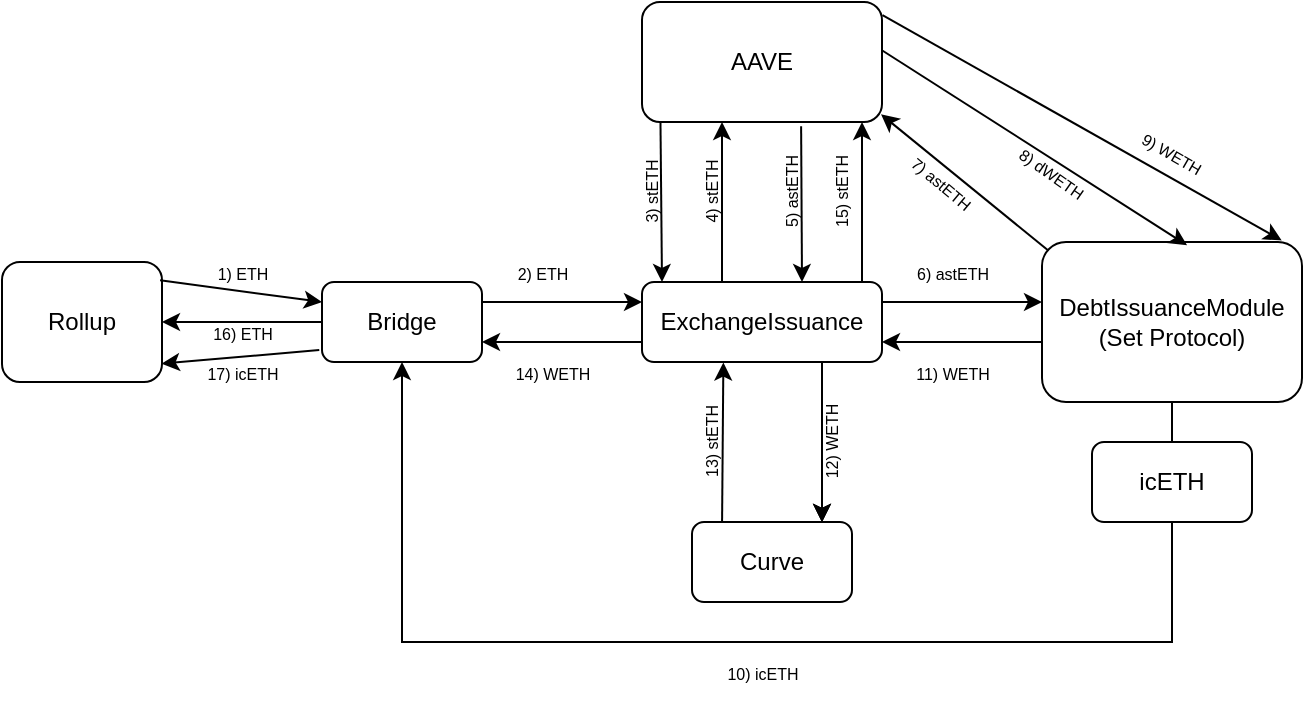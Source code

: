 <mxfile version="20.1.3" type="github" pages="4">
  <diagram id="0ZRAcLww9Z4tQhr6w7hn" name="Issue">
    <mxGraphModel dx="813" dy="565" grid="1" gridSize="10" guides="1" tooltips="1" connect="1" arrows="1" fold="1" page="1" pageScale="1" pageWidth="850" pageHeight="1100" math="0" shadow="0">
      <root>
        <mxCell id="0" />
        <mxCell id="1" parent="0" />
        <mxCell id="_i-9csgD6HFUL7W8y_-q-2" value="Bridge" style="rounded=1;whiteSpace=wrap;html=1;" parent="1" vertex="1">
          <mxGeometry x="200" y="400" width="80" height="40" as="geometry" />
        </mxCell>
        <mxCell id="a3jRMftHf2vtX4DKy7Y1-2" value="Rollup" style="rounded=1;whiteSpace=wrap;html=1;" parent="1" vertex="1">
          <mxGeometry x="40" y="390" width="80" height="60" as="geometry" />
        </mxCell>
        <mxCell id="a3jRMftHf2vtX4DKy7Y1-5" value="ExchangeIssuance" style="rounded=1;whiteSpace=wrap;html=1;" parent="1" vertex="1">
          <mxGeometry x="360" y="400" width="120" height="40" as="geometry" />
        </mxCell>
        <mxCell id="a3jRMftHf2vtX4DKy7Y1-6" value="Curve" style="rounded=1;whiteSpace=wrap;html=1;" parent="1" vertex="1">
          <mxGeometry x="385" y="520" width="80" height="40" as="geometry" />
        </mxCell>
        <mxCell id="a3jRMftHf2vtX4DKy7Y1-7" value="DebtIssuanceModule&lt;br&gt;(Set Protocol)" style="rounded=1;whiteSpace=wrap;html=1;" parent="1" vertex="1">
          <mxGeometry x="560" y="380" width="130" height="80" as="geometry" />
        </mxCell>
        <mxCell id="a3jRMftHf2vtX4DKy7Y1-9" value="AAVE" style="rounded=1;whiteSpace=wrap;html=1;" parent="1" vertex="1">
          <mxGeometry x="360" y="260" width="120" height="60" as="geometry" />
        </mxCell>
        <mxCell id="Y7VypdCdLCbPzslyj_NI-2" value="" style="endArrow=classic;html=1;rounded=0;exitX=0.988;exitY=0.153;exitDx=0;exitDy=0;entryX=0;entryY=0.25;entryDx=0;entryDy=0;exitPerimeter=0;" parent="1" source="a3jRMftHf2vtX4DKy7Y1-2" target="_i-9csgD6HFUL7W8y_-q-2" edge="1">
          <mxGeometry width="50" height="50" relative="1" as="geometry">
            <mxPoint x="400" y="400" as="sourcePoint" />
            <mxPoint x="300" y="340" as="targetPoint" />
          </mxGeometry>
        </mxCell>
        <mxCell id="Y7VypdCdLCbPzslyj_NI-3" value="&lt;font style=&quot;font-size: 8px;&quot;&gt;2) ETH&lt;/font&gt;" style="text;html=1;align=center;verticalAlign=middle;resizable=0;points=[];autosize=1;strokeColor=none;fillColor=none;" parent="1" vertex="1">
          <mxGeometry x="285" y="380" width="50" height="30" as="geometry" />
        </mxCell>
        <mxCell id="Y7VypdCdLCbPzslyj_NI-10" value="" style="endArrow=classic;html=1;rounded=0;exitX=1;exitY=0.25;exitDx=0;exitDy=0;entryX=0;entryY=0.25;entryDx=0;entryDy=0;" parent="1" edge="1">
          <mxGeometry width="50" height="50" relative="1" as="geometry">
            <mxPoint x="280" y="410" as="sourcePoint" />
            <mxPoint x="360" y="410" as="targetPoint" />
            <Array as="points" />
          </mxGeometry>
        </mxCell>
        <mxCell id="Y7VypdCdLCbPzslyj_NI-11" value="&lt;font style=&quot;font-size: 8px;&quot;&gt;1) ETH&lt;/font&gt;" style="text;html=1;align=center;verticalAlign=middle;resizable=0;points=[];autosize=1;strokeColor=none;fillColor=none;" parent="1" vertex="1">
          <mxGeometry x="135" y="380" width="50" height="30" as="geometry" />
        </mxCell>
        <mxCell id="Y7VypdCdLCbPzslyj_NI-14" value="" style="endArrow=classic;html=1;rounded=0;exitX=0.077;exitY=1.007;exitDx=0;exitDy=0;exitPerimeter=0;" parent="1" source="a3jRMftHf2vtX4DKy7Y1-9" edge="1">
          <mxGeometry width="50" height="50" relative="1" as="geometry">
            <mxPoint x="330" y="380" as="sourcePoint" />
            <mxPoint x="370" y="400" as="targetPoint" />
          </mxGeometry>
        </mxCell>
        <mxCell id="Y7VypdCdLCbPzslyj_NI-15" value="3) stETH" style="text;html=1;align=center;verticalAlign=middle;resizable=0;points=[];autosize=1;strokeColor=none;fillColor=none;rotation=-90;fontSize=8;" parent="1" vertex="1">
          <mxGeometry x="335" y="345" width="60" height="20" as="geometry" />
        </mxCell>
        <mxCell id="Y7VypdCdLCbPzslyj_NI-16" value="" style="endArrow=classic;html=1;rounded=0;" parent="1" edge="1">
          <mxGeometry width="50" height="50" relative="1" as="geometry">
            <mxPoint x="400" y="400" as="sourcePoint" />
            <mxPoint x="400" y="320" as="targetPoint" />
          </mxGeometry>
        </mxCell>
        <mxCell id="Y7VypdCdLCbPzslyj_NI-17" value="4) stETH" style="text;html=1;align=center;verticalAlign=middle;resizable=0;points=[];autosize=1;strokeColor=none;fillColor=none;rotation=-90;fontSize=8;" parent="1" vertex="1">
          <mxGeometry x="365" y="345" width="60" height="20" as="geometry" />
        </mxCell>
        <mxCell id="Y7VypdCdLCbPzslyj_NI-18" value="" style="endArrow=classic;html=1;rounded=0;exitX=0.663;exitY=1.036;exitDx=0;exitDy=0;exitPerimeter=0;" parent="1" source="a3jRMftHf2vtX4DKy7Y1-9" edge="1">
          <mxGeometry width="50" height="50" relative="1" as="geometry">
            <mxPoint x="330" y="380" as="sourcePoint" />
            <mxPoint x="440" y="400" as="targetPoint" />
          </mxGeometry>
        </mxCell>
        <mxCell id="Y7VypdCdLCbPzslyj_NI-19" value="5) astETH" style="text;html=1;align=center;verticalAlign=middle;resizable=0;points=[];autosize=1;strokeColor=none;fillColor=none;rotation=-90;fontSize=8;" parent="1" vertex="1">
          <mxGeometry x="405" y="345" width="60" height="20" as="geometry" />
        </mxCell>
        <mxCell id="Y7VypdCdLCbPzslyj_NI-20" value="" style="endArrow=classic;html=1;rounded=0;" parent="1" edge="1">
          <mxGeometry width="50" height="50" relative="1" as="geometry">
            <mxPoint x="470" y="400" as="sourcePoint" />
            <mxPoint x="470" y="320" as="targetPoint" />
          </mxGeometry>
        </mxCell>
        <mxCell id="Y7VypdCdLCbPzslyj_NI-21" value="15) stETH" style="text;html=1;align=center;verticalAlign=middle;resizable=0;points=[];autosize=1;strokeColor=none;fillColor=none;rotation=-90;fontSize=8;" parent="1" vertex="1">
          <mxGeometry x="430" y="345" width="60" height="20" as="geometry" />
        </mxCell>
        <mxCell id="Y7VypdCdLCbPzslyj_NI-27" value="" style="endArrow=classic;html=1;rounded=0;fontSize=8;" parent="1" edge="1">
          <mxGeometry width="50" height="50" relative="1" as="geometry">
            <mxPoint x="480" y="410" as="sourcePoint" />
            <mxPoint x="560" y="410" as="targetPoint" />
          </mxGeometry>
        </mxCell>
        <mxCell id="Y7VypdCdLCbPzslyj_NI-28" value="&lt;font style=&quot;font-size: 8px;&quot;&gt;6) astETH&lt;/font&gt;" style="text;html=1;align=center;verticalAlign=middle;resizable=0;points=[];autosize=1;strokeColor=none;fillColor=none;rotation=0;" parent="1" vertex="1">
          <mxGeometry x="485" y="380" width="60" height="30" as="geometry" />
        </mxCell>
        <mxCell id="Y7VypdCdLCbPzslyj_NI-29" value="" style="endArrow=classic;html=1;rounded=0;fontSize=8;entryX=1;entryY=0.75;entryDx=0;entryDy=0;startArrow=none;" parent="1" target="a3jRMftHf2vtX4DKy7Y1-5" edge="1">
          <mxGeometry width="50" height="50" relative="1" as="geometry">
            <mxPoint x="560" y="430" as="sourcePoint" />
            <mxPoint x="490" y="420" as="targetPoint" />
            <Array as="points" />
          </mxGeometry>
        </mxCell>
        <mxCell id="Y7VypdCdLCbPzslyj_NI-39" value="" style="endArrow=classic;html=1;rounded=0;fontSize=8;exitX=0.75;exitY=1;exitDx=0;exitDy=0;" parent="1" source="a3jRMftHf2vtX4DKy7Y1-5" edge="1">
          <mxGeometry width="50" height="50" relative="1" as="geometry">
            <mxPoint x="450" y="450" as="sourcePoint" />
            <mxPoint x="450" y="520" as="targetPoint" />
          </mxGeometry>
        </mxCell>
        <mxCell id="Y7VypdCdLCbPzslyj_NI-40" value="12) WETH" style="text;html=1;align=center;verticalAlign=middle;resizable=0;points=[];autosize=1;strokeColor=none;fillColor=none;rotation=-90;fontSize=8;" parent="1" vertex="1">
          <mxGeometry x="425" y="470" width="60" height="20" as="geometry" />
        </mxCell>
        <mxCell id="Y7VypdCdLCbPzslyj_NI-41" value="" style="endArrow=classic;html=1;rounded=0;fontSize=8;exitX=0.75;exitY=1;exitDx=0;exitDy=0;" parent="1" source="a3jRMftHf2vtX4DKy7Y1-5" edge="1">
          <mxGeometry width="50" height="50" relative="1" as="geometry">
            <mxPoint x="450" y="450" as="sourcePoint" />
            <mxPoint x="450" y="520" as="targetPoint" />
          </mxGeometry>
        </mxCell>
        <mxCell id="Y7VypdCdLCbPzslyj_NI-42" value="" style="endArrow=classic;html=1;rounded=0;fontSize=8;exitX=0.75;exitY=1;exitDx=0;exitDy=0;" parent="1" source="a3jRMftHf2vtX4DKy7Y1-5" edge="1">
          <mxGeometry width="50" height="50" relative="1" as="geometry">
            <mxPoint x="450" y="440" as="sourcePoint" />
            <mxPoint x="450" y="520" as="targetPoint" />
            <Array as="points">
              <mxPoint x="450" y="510" />
            </Array>
          </mxGeometry>
        </mxCell>
        <mxCell id="Y7VypdCdLCbPzslyj_NI-43" value="" style="endArrow=classic;html=1;rounded=0;fontSize=8;entryX=0.339;entryY=1.007;entryDx=0;entryDy=0;entryPerimeter=0;exitX=0.188;exitY=0;exitDx=0;exitDy=0;exitPerimeter=0;" parent="1" source="a3jRMftHf2vtX4DKy7Y1-6" target="a3jRMftHf2vtX4DKy7Y1-5" edge="1">
          <mxGeometry width="50" height="50" relative="1" as="geometry">
            <mxPoint x="350" y="480" as="sourcePoint" />
            <mxPoint x="430" y="460" as="targetPoint" />
          </mxGeometry>
        </mxCell>
        <mxCell id="Y7VypdCdLCbPzslyj_NI-44" value="13) stETH" style="text;html=1;align=center;verticalAlign=middle;resizable=0;autosize=1;strokeColor=none;fillColor=none;rotation=-90;fontSize=8;" parent="1" vertex="1">
          <mxGeometry x="365" y="470" width="60" height="20" as="geometry" />
        </mxCell>
        <mxCell id="Y7VypdCdLCbPzslyj_NI-45" value="" style="endArrow=classic;html=1;rounded=0;fontSize=8;entryX=1;entryY=0.75;entryDx=0;entryDy=0;exitX=0;exitY=0.75;exitDx=0;exitDy=0;" parent="1" source="a3jRMftHf2vtX4DKy7Y1-5" target="_i-9csgD6HFUL7W8y_-q-2" edge="1">
          <mxGeometry width="50" height="50" relative="1" as="geometry">
            <mxPoint x="180" y="380" as="sourcePoint" />
            <mxPoint x="230" y="330" as="targetPoint" />
          </mxGeometry>
        </mxCell>
        <mxCell id="Y7VypdCdLCbPzslyj_NI-46" value="&lt;font style=&quot;font-size: 8px;&quot;&gt;14) WETH&lt;/font&gt;" style="text;html=1;align=center;verticalAlign=middle;resizable=0;points=[];autosize=1;strokeColor=none;fillColor=none;" parent="1" vertex="1">
          <mxGeometry x="285" y="430" width="60" height="30" as="geometry" />
        </mxCell>
        <mxCell id="Y7VypdCdLCbPzslyj_NI-47" value="" style="endArrow=classic;html=1;rounded=0;fontSize=8;entryX=1;entryY=0.5;entryDx=0;entryDy=0;exitX=0;exitY=0.5;exitDx=0;exitDy=0;" parent="1" source="_i-9csgD6HFUL7W8y_-q-2" target="a3jRMftHf2vtX4DKy7Y1-2" edge="1">
          <mxGeometry width="50" height="50" relative="1" as="geometry">
            <mxPoint x="180" y="380" as="sourcePoint" />
            <mxPoint x="230" y="330" as="targetPoint" />
          </mxGeometry>
        </mxCell>
        <mxCell id="Y7VypdCdLCbPzslyj_NI-48" value="&lt;font style=&quot;font-size: 8px;&quot;&gt;16) ETH&lt;/font&gt;" style="text;html=1;align=center;verticalAlign=middle;resizable=0;points=[];autosize=1;strokeColor=none;fillColor=none;" parent="1" vertex="1">
          <mxGeometry x="135" y="410" width="50" height="30" as="geometry" />
        </mxCell>
        <mxCell id="Ok_9hJ32eKy2WCmO0Oqm-2" value="" style="endArrow=classic;html=1;rounded=0;entryX=0.996;entryY=0.936;entryDx=0;entryDy=0;entryPerimeter=0;exitX=0.023;exitY=0.052;exitDx=0;exitDy=0;exitPerimeter=0;" edge="1" parent="1" source="a3jRMftHf2vtX4DKy7Y1-7" target="a3jRMftHf2vtX4DKy7Y1-9">
          <mxGeometry width="50" height="50" relative="1" as="geometry">
            <mxPoint x="570" y="390" as="sourcePoint" />
            <mxPoint x="480" y="320" as="targetPoint" />
          </mxGeometry>
        </mxCell>
        <mxCell id="Ok_9hJ32eKy2WCmO0Oqm-3" value="&lt;font style=&quot;font-size: 8px;&quot;&gt;7) astETH&lt;/font&gt;" style="text;html=1;align=center;verticalAlign=middle;resizable=0;points=[];autosize=1;strokeColor=none;fillColor=none;rotation=40;" vertex="1" parent="1">
          <mxGeometry x="480" y="335" width="60" height="30" as="geometry" />
        </mxCell>
        <mxCell id="Ok_9hJ32eKy2WCmO0Oqm-6" value="" style="endArrow=classic;html=1;rounded=0;exitX=0.998;exitY=0.4;exitDx=0;exitDy=0;exitPerimeter=0;entryX=0.558;entryY=0.02;entryDx=0;entryDy=0;entryPerimeter=0;" edge="1" parent="1" source="a3jRMftHf2vtX4DKy7Y1-9" target="a3jRMftHf2vtX4DKy7Y1-7">
          <mxGeometry width="50" height="50" relative="1" as="geometry">
            <mxPoint x="650.01" y="320" as="sourcePoint" />
            <mxPoint x="560" y="250" as="targetPoint" />
          </mxGeometry>
        </mxCell>
        <mxCell id="Ok_9hJ32eKy2WCmO0Oqm-7" value="" style="endArrow=classic;html=1;rounded=0;exitX=1.002;exitY=0.11;exitDx=0;exitDy=0;exitPerimeter=0;entryX=0.922;entryY=-0.01;entryDx=0;entryDy=0;entryPerimeter=0;" edge="1" parent="1" source="a3jRMftHf2vtX4DKy7Y1-9" target="a3jRMftHf2vtX4DKy7Y1-7">
          <mxGeometry width="50" height="50" relative="1" as="geometry">
            <mxPoint x="560" y="290" as="sourcePoint" />
            <mxPoint x="712.78" y="375.6" as="targetPoint" />
          </mxGeometry>
        </mxCell>
        <mxCell id="Ok_9hJ32eKy2WCmO0Oqm-8" value="&lt;font style=&quot;font-size: 8px;&quot;&gt;8) dWETH&lt;/font&gt;" style="text;html=1;align=center;verticalAlign=middle;resizable=0;points=[];autosize=1;strokeColor=none;fillColor=none;rotation=35;" vertex="1" parent="1">
          <mxGeometry x="535" y="330" width="60" height="30" as="geometry" />
        </mxCell>
        <mxCell id="Ok_9hJ32eKy2WCmO0Oqm-9" value="&lt;font style=&quot;font-size: 8px;&quot;&gt;9) WETH&lt;/font&gt;" style="text;html=1;align=center;verticalAlign=middle;resizable=0;points=[];autosize=1;strokeColor=none;fillColor=none;rotation=30;" vertex="1" parent="1">
          <mxGeometry x="595" y="320" width="60" height="30" as="geometry" />
        </mxCell>
        <mxCell id="Ok_9hJ32eKy2WCmO0Oqm-13" value="icETH" style="rounded=1;whiteSpace=wrap;html=1;" vertex="1" parent="1">
          <mxGeometry x="585" y="480" width="80" height="40" as="geometry" />
        </mxCell>
        <mxCell id="Ok_9hJ32eKy2WCmO0Oqm-14" value="" style="endArrow=classic;html=1;rounded=0;" edge="1" parent="1" source="Ok_9hJ32eKy2WCmO0Oqm-13" target="_i-9csgD6HFUL7W8y_-q-2">
          <mxGeometry width="50" height="50" relative="1" as="geometry">
            <mxPoint x="740" y="490" as="sourcePoint" />
            <mxPoint x="760" y="500" as="targetPoint" />
            <Array as="points">
              <mxPoint x="625" y="580" />
              <mxPoint x="240" y="580" />
            </Array>
          </mxGeometry>
        </mxCell>
        <mxCell id="Ok_9hJ32eKy2WCmO0Oqm-15" value="&lt;font style=&quot;font-size: 8px;&quot;&gt;10) icETH&lt;/font&gt;" style="text;html=1;align=center;verticalAlign=middle;resizable=0;points=[];autosize=1;strokeColor=none;fillColor=none;rotation=0;" vertex="1" parent="1">
          <mxGeometry x="390" y="580" width="60" height="30" as="geometry" />
        </mxCell>
        <mxCell id="Ok_9hJ32eKy2WCmO0Oqm-16" value="" style="endArrow=none;html=1;rounded=0;" edge="1" parent="1" source="a3jRMftHf2vtX4DKy7Y1-7" target="Ok_9hJ32eKy2WCmO0Oqm-13">
          <mxGeometry width="50" height="50" relative="1" as="geometry">
            <mxPoint x="770" y="460" as="sourcePoint" />
            <mxPoint x="740" y="530" as="targetPoint" />
          </mxGeometry>
        </mxCell>
        <mxCell id="Ok_9hJ32eKy2WCmO0Oqm-23" style="edgeStyle=orthogonalEdgeStyle;rounded=0;orthogonalLoop=1;jettySize=auto;html=1;exitX=0.5;exitY=1;exitDx=0;exitDy=0;" edge="1" parent="1" source="a3jRMftHf2vtX4DKy7Y1-2" target="a3jRMftHf2vtX4DKy7Y1-2">
          <mxGeometry relative="1" as="geometry" />
        </mxCell>
        <mxCell id="Ok_9hJ32eKy2WCmO0Oqm-25" value="" style="endArrow=classic;html=1;rounded=0;exitX=-0.017;exitY=0.85;exitDx=0;exitDy=0;entryX=0.998;entryY=0.847;entryDx=0;entryDy=0;entryPerimeter=0;exitPerimeter=0;" edge="1" parent="1" source="_i-9csgD6HFUL7W8y_-q-2" target="a3jRMftHf2vtX4DKy7Y1-2">
          <mxGeometry width="50" height="50" relative="1" as="geometry">
            <mxPoint x="290" y="430" as="sourcePoint" />
            <mxPoint x="340" y="380" as="targetPoint" />
          </mxGeometry>
        </mxCell>
        <mxCell id="Ok_9hJ32eKy2WCmO0Oqm-26" value="&lt;font style=&quot;font-size: 8px;&quot;&gt;17) icETH&lt;/font&gt;" style="text;html=1;align=center;verticalAlign=middle;resizable=0;points=[];autosize=1;strokeColor=none;fillColor=none;rotation=0;" vertex="1" parent="1">
          <mxGeometry x="130" y="430" width="60" height="30" as="geometry" />
        </mxCell>
        <mxCell id="Y7VypdCdLCbPzslyj_NI-30" value="&lt;font style=&quot;font-size: 8px;&quot;&gt;11) WETH&lt;/font&gt;" style="text;html=1;align=center;verticalAlign=middle;resizable=0;points=[];autosize=1;strokeColor=none;fillColor=none;" parent="1" vertex="1">
          <mxGeometry x="485" y="430" width="60" height="30" as="geometry" />
        </mxCell>
      </root>
    </mxGraphModel>
  </diagram>
  <diagram name="Redeem" id="bT7661UGmghO6trPoV-j">
    <mxGraphModel dx="813" dy="565" grid="1" gridSize="10" guides="1" tooltips="1" connect="1" arrows="1" fold="1" page="1" pageScale="1" pageWidth="850" pageHeight="1100" math="0" shadow="0">
      <root>
        <mxCell id="vfBMPwkiBUH8z10eMKNy-0" />
        <mxCell id="vfBMPwkiBUH8z10eMKNy-1" parent="vfBMPwkiBUH8z10eMKNy-0" />
        <mxCell id="vfBMPwkiBUH8z10eMKNy-2" value="Bridge" style="rounded=1;whiteSpace=wrap;html=1;" vertex="1" parent="vfBMPwkiBUH8z10eMKNy-1">
          <mxGeometry x="200" y="400" width="80" height="40" as="geometry" />
        </mxCell>
        <mxCell id="vfBMPwkiBUH8z10eMKNy-3" value="Rollup" style="rounded=1;whiteSpace=wrap;html=1;" vertex="1" parent="vfBMPwkiBUH8z10eMKNy-1">
          <mxGeometry x="40" y="400" width="80" height="40" as="geometry" />
        </mxCell>
        <mxCell id="vfBMPwkiBUH8z10eMKNy-4" value="ExchangeIssuance" style="rounded=1;whiteSpace=wrap;html=1;" vertex="1" parent="vfBMPwkiBUH8z10eMKNy-1">
          <mxGeometry x="360" y="400" width="120" height="40" as="geometry" />
        </mxCell>
        <mxCell id="vfBMPwkiBUH8z10eMKNy-5" value="Curve" style="rounded=1;whiteSpace=wrap;html=1;" vertex="1" parent="vfBMPwkiBUH8z10eMKNy-1">
          <mxGeometry x="385" y="520" width="80" height="40" as="geometry" />
        </mxCell>
        <mxCell id="vfBMPwkiBUH8z10eMKNy-6" value="DebtIssuanceModule&lt;br&gt;(Set Protocol)" style="rounded=1;whiteSpace=wrap;html=1;" vertex="1" parent="vfBMPwkiBUH8z10eMKNy-1">
          <mxGeometry x="560" y="380" width="130" height="80" as="geometry" />
        </mxCell>
        <mxCell id="vfBMPwkiBUH8z10eMKNy-7" value="AAVE" style="rounded=1;whiteSpace=wrap;html=1;" vertex="1" parent="vfBMPwkiBUH8z10eMKNy-1">
          <mxGeometry x="360" y="280" width="120" height="40" as="geometry" />
        </mxCell>
        <mxCell id="vfBMPwkiBUH8z10eMKNy-8" value="" style="endArrow=classic;html=1;rounded=0;exitX=1;exitY=0.25;exitDx=0;exitDy=0;entryX=0;entryY=0.25;entryDx=0;entryDy=0;" edge="1" parent="vfBMPwkiBUH8z10eMKNy-1" source="vfBMPwkiBUH8z10eMKNy-3" target="vfBMPwkiBUH8z10eMKNy-2">
          <mxGeometry width="50" height="50" relative="1" as="geometry">
            <mxPoint x="400" y="400" as="sourcePoint" />
            <mxPoint x="300" y="340" as="targetPoint" />
          </mxGeometry>
        </mxCell>
        <mxCell id="vfBMPwkiBUH8z10eMKNy-10" value="" style="endArrow=classic;html=1;rounded=0;exitX=1;exitY=0.25;exitDx=0;exitDy=0;entryX=0;entryY=0.25;entryDx=0;entryDy=0;" edge="1" parent="vfBMPwkiBUH8z10eMKNy-1">
          <mxGeometry width="50" height="50" relative="1" as="geometry">
            <mxPoint x="280" y="410" as="sourcePoint" />
            <mxPoint x="360" y="410" as="targetPoint" />
            <Array as="points" />
          </mxGeometry>
        </mxCell>
        <mxCell id="vfBMPwkiBUH8z10eMKNy-12" value="" style="endArrow=classic;html=1;rounded=0;exitX=0.077;exitY=1.007;exitDx=0;exitDy=0;exitPerimeter=0;" edge="1" parent="vfBMPwkiBUH8z10eMKNy-1" source="vfBMPwkiBUH8z10eMKNy-7">
          <mxGeometry width="50" height="50" relative="1" as="geometry">
            <mxPoint x="330" y="380" as="sourcePoint" />
            <mxPoint x="370" y="400" as="targetPoint" />
          </mxGeometry>
        </mxCell>
        <mxCell id="vfBMPwkiBUH8z10eMKNy-18" value="" style="endArrow=classic;html=1;rounded=0;" edge="1" parent="vfBMPwkiBUH8z10eMKNy-1">
          <mxGeometry width="50" height="50" relative="1" as="geometry">
            <mxPoint x="470" y="400" as="sourcePoint" />
            <mxPoint x="470" y="320" as="targetPoint" />
          </mxGeometry>
        </mxCell>
        <mxCell id="vfBMPwkiBUH8z10eMKNy-20" value="" style="endArrow=classic;html=1;rounded=0;fontSize=8;entryX=0.001;entryY=0.11;entryDx=0;entryDy=0;entryPerimeter=0;" edge="1" parent="vfBMPwkiBUH8z10eMKNy-1" target="vfBMPwkiBUH8z10eMKNy-6">
          <mxGeometry width="50" height="50" relative="1" as="geometry">
            <mxPoint x="480" y="410" as="sourcePoint" />
            <mxPoint x="530" y="360" as="targetPoint" />
          </mxGeometry>
        </mxCell>
        <mxCell id="vfBMPwkiBUH8z10eMKNy-22" value="" style="endArrow=classic;html=1;rounded=0;fontSize=8;entryX=0;entryY=0.5;entryDx=0;entryDy=0;exitX=1;exitY=0.5;exitDx=0;exitDy=0;" edge="1" parent="vfBMPwkiBUH8z10eMKNy-1" source="vfBMPwkiBUH8z10eMKNy-4" target="vfBMPwkiBUH8z10eMKNy-6">
          <mxGeometry width="50" height="50" relative="1" as="geometry">
            <mxPoint x="490" y="420" as="sourcePoint" />
            <mxPoint x="550" y="420" as="targetPoint" />
            <Array as="points">
              <mxPoint x="530" y="420" />
            </Array>
          </mxGeometry>
        </mxCell>
        <mxCell id="vfBMPwkiBUH8z10eMKNy-24" value="" style="endArrow=classic;html=1;rounded=0;fontSize=8;exitX=0.75;exitY=1;exitDx=0;exitDy=0;" edge="1" parent="vfBMPwkiBUH8z10eMKNy-1" source="vfBMPwkiBUH8z10eMKNy-4">
          <mxGeometry width="50" height="50" relative="1" as="geometry">
            <mxPoint x="450" y="450" as="sourcePoint" />
            <mxPoint x="450" y="520" as="targetPoint" />
          </mxGeometry>
        </mxCell>
        <mxCell id="vfBMPwkiBUH8z10eMKNy-26" value="" style="endArrow=classic;html=1;rounded=0;fontSize=8;exitX=0.75;exitY=1;exitDx=0;exitDy=0;" edge="1" parent="vfBMPwkiBUH8z10eMKNy-1" source="vfBMPwkiBUH8z10eMKNy-4">
          <mxGeometry width="50" height="50" relative="1" as="geometry">
            <mxPoint x="450" y="450" as="sourcePoint" />
            <mxPoint x="450" y="520" as="targetPoint" />
          </mxGeometry>
        </mxCell>
        <mxCell id="vfBMPwkiBUH8z10eMKNy-27" value="" style="endArrow=classic;html=1;rounded=0;fontSize=8;exitX=0.75;exitY=1;exitDx=0;exitDy=0;" edge="1" parent="vfBMPwkiBUH8z10eMKNy-1" source="vfBMPwkiBUH8z10eMKNy-4">
          <mxGeometry width="50" height="50" relative="1" as="geometry">
            <mxPoint x="450" y="440" as="sourcePoint" />
            <mxPoint x="450" y="520" as="targetPoint" />
            <Array as="points">
              <mxPoint x="450" y="510" />
            </Array>
          </mxGeometry>
        </mxCell>
        <mxCell id="vfBMPwkiBUH8z10eMKNy-28" value="" style="endArrow=classic;html=1;rounded=0;fontSize=8;entryX=0.339;entryY=1.007;entryDx=0;entryDy=0;entryPerimeter=0;exitX=0.188;exitY=0;exitDx=0;exitDy=0;exitPerimeter=0;" edge="1" parent="vfBMPwkiBUH8z10eMKNy-1" source="vfBMPwkiBUH8z10eMKNy-5" target="vfBMPwkiBUH8z10eMKNy-4">
          <mxGeometry width="50" height="50" relative="1" as="geometry">
            <mxPoint x="350" y="480" as="sourcePoint" />
            <mxPoint x="430" y="460" as="targetPoint" />
          </mxGeometry>
        </mxCell>
        <mxCell id="vfBMPwkiBUH8z10eMKNy-30" value="" style="endArrow=classic;html=1;rounded=0;fontSize=8;entryX=1;entryY=0.75;entryDx=0;entryDy=0;exitX=0;exitY=0.75;exitDx=0;exitDy=0;" edge="1" parent="vfBMPwkiBUH8z10eMKNy-1" source="vfBMPwkiBUH8z10eMKNy-4" target="vfBMPwkiBUH8z10eMKNy-2">
          <mxGeometry width="50" height="50" relative="1" as="geometry">
            <mxPoint x="180" y="380" as="sourcePoint" />
            <mxPoint x="230" y="330" as="targetPoint" />
          </mxGeometry>
        </mxCell>
        <mxCell id="vfBMPwkiBUH8z10eMKNy-32" value="" style="endArrow=classic;html=1;rounded=0;fontSize=8;entryX=1;entryY=0.75;entryDx=0;entryDy=0;exitX=0;exitY=0.75;exitDx=0;exitDy=0;" edge="1" parent="vfBMPwkiBUH8z10eMKNy-1" source="vfBMPwkiBUH8z10eMKNy-2" target="vfBMPwkiBUH8z10eMKNy-3">
          <mxGeometry width="50" height="50" relative="1" as="geometry">
            <mxPoint x="180" y="380" as="sourcePoint" />
            <mxPoint x="230" y="330" as="targetPoint" />
          </mxGeometry>
        </mxCell>
        <mxCell id="vfBMPwkiBUH8z10eMKNy-36" value="" style="endArrow=classic;html=1;rounded=0;entryX=0.998;entryY=0.4;entryDx=0;entryDy=0;entryPerimeter=0;" edge="1" parent="vfBMPwkiBUH8z10eMKNy-1" target="vfBMPwkiBUH8z10eMKNy-7">
          <mxGeometry width="50" height="50" relative="1" as="geometry">
            <mxPoint x="625" y="380" as="sourcePoint" />
            <mxPoint x="650.01" y="320" as="targetPoint" />
          </mxGeometry>
        </mxCell>
        <mxCell id="vfBMPwkiBUH8z10eMKNy-34" value="" style="endArrow=classic;html=1;rounded=0;exitX=0.077;exitY=0;exitDx=0;exitDy=0;exitPerimeter=0;entryX=1;entryY=0.75;entryDx=0;entryDy=0;" edge="1" parent="vfBMPwkiBUH8z10eMKNy-1" source="vfBMPwkiBUH8z10eMKNy-6" target="vfBMPwkiBUH8z10eMKNy-7">
          <mxGeometry width="50" height="50" relative="1" as="geometry">
            <mxPoint x="560" y="380" as="sourcePoint" />
            <mxPoint x="480" y="320" as="targetPoint" />
          </mxGeometry>
        </mxCell>
        <mxCell id="vfBMPwkiBUH8z10eMKNy-37" value="" style="endArrow=classic;html=1;rounded=0;exitX=1.002;exitY=0.11;exitDx=0;exitDy=0;exitPerimeter=0;entryX=0.933;entryY=0.016;entryDx=0;entryDy=0;entryPerimeter=0;" edge="1" parent="vfBMPwkiBUH8z10eMKNy-1" source="vfBMPwkiBUH8z10eMKNy-7" target="vfBMPwkiBUH8z10eMKNy-6">
          <mxGeometry width="50" height="50" relative="1" as="geometry">
            <mxPoint x="560" y="290" as="sourcePoint" />
            <mxPoint x="712.78" y="375.6" as="targetPoint" />
          </mxGeometry>
        </mxCell>
        <mxCell id="vfBMPwkiBUH8z10eMKNy-42" value="&lt;font style=&quot;font-size: 8px;&quot;&gt;1) icETH&lt;/font&gt;" style="text;html=1;align=center;verticalAlign=middle;resizable=0;points=[];autosize=1;strokeColor=none;fillColor=none;rotation=0;" vertex="1" parent="vfBMPwkiBUH8z10eMKNy-1">
          <mxGeometry x="135" y="380" width="50" height="30" as="geometry" />
        </mxCell>
        <mxCell id="vfBMPwkiBUH8z10eMKNy-44" style="edgeStyle=orthogonalEdgeStyle;rounded=0;orthogonalLoop=1;jettySize=auto;html=1;exitX=0.5;exitY=1;exitDx=0;exitDy=0;" edge="1" parent="vfBMPwkiBUH8z10eMKNy-1" source="vfBMPwkiBUH8z10eMKNy-3" target="vfBMPwkiBUH8z10eMKNy-3">
          <mxGeometry relative="1" as="geometry" />
        </mxCell>
        <mxCell id="g6kxY7raENqics96qRqT-0" value="&lt;font style=&quot;font-size: 8px;&quot;&gt;2) icETH&lt;/font&gt;" style="text;html=1;align=center;verticalAlign=middle;resizable=0;points=[];autosize=1;strokeColor=none;fillColor=none;rotation=0;" vertex="1" parent="vfBMPwkiBUH8z10eMKNy-1">
          <mxGeometry x="290" y="380" width="50" height="30" as="geometry" />
        </mxCell>
        <mxCell id="g6kxY7raENqics96qRqT-1" value="&lt;font style=&quot;font-size: 8px;&quot;&gt;3) WETH&lt;/font&gt;" style="text;html=1;align=center;verticalAlign=middle;resizable=0;points=[];autosize=1;strokeColor=none;fillColor=none;rotation=-90;" vertex="1" parent="vfBMPwkiBUH8z10eMKNy-1">
          <mxGeometry x="325" y="340" width="60" height="30" as="geometry" />
        </mxCell>
        <mxCell id="g6kxY7raENqics96qRqT-2" value="&lt;font style=&quot;font-size: 8px;&quot;&gt;4) WETH&lt;/font&gt;" style="text;html=1;align=center;verticalAlign=middle;resizable=0;points=[];autosize=1;strokeColor=none;fillColor=none;rotation=0;" vertex="1" parent="vfBMPwkiBUH8z10eMKNy-1">
          <mxGeometry x="480" y="370" width="60" height="30" as="geometry" />
        </mxCell>
        <mxCell id="g6kxY7raENqics96qRqT-3" value="&lt;font style=&quot;font-size: 8px;&quot;&gt;6) WETH&lt;/font&gt;" style="text;html=1;align=center;verticalAlign=middle;resizable=0;points=[];autosize=1;strokeColor=none;fillColor=none;rotation=35;" vertex="1" parent="vfBMPwkiBUH8z10eMKNy-1">
          <mxGeometry x="485" y="330" width="60" height="30" as="geometry" />
        </mxCell>
        <mxCell id="g6kxY7raENqics96qRqT-4" value="&lt;font style=&quot;font-size: 8px;&quot;&gt;7) dWETH&lt;/font&gt;" style="text;html=1;align=center;verticalAlign=middle;resizable=0;points=[];autosize=1;strokeColor=none;fillColor=none;rotation=30;" vertex="1" parent="vfBMPwkiBUH8z10eMKNy-1">
          <mxGeometry x="525" y="330" width="60" height="30" as="geometry" />
        </mxCell>
        <mxCell id="g6kxY7raENqics96qRqT-5" value="&lt;font style=&quot;font-size: 8px;&quot;&gt;8) astETH&lt;/font&gt;" style="text;html=1;align=center;verticalAlign=middle;resizable=0;points=[];autosize=1;strokeColor=none;fillColor=none;rotation=25;" vertex="1" parent="vfBMPwkiBUH8z10eMKNy-1">
          <mxGeometry x="580" y="320" width="60" height="30" as="geometry" />
        </mxCell>
        <mxCell id="g6kxY7raENqics96qRqT-6" value="&lt;font style=&quot;font-size: 8px;&quot;&gt;9) astETH&lt;/font&gt;" style="text;html=1;align=center;verticalAlign=middle;resizable=0;points=[];autosize=1;strokeColor=none;fillColor=none;rotation=0;" vertex="1" parent="vfBMPwkiBUH8z10eMKNy-1">
          <mxGeometry x="485" y="440" width="60" height="30" as="geometry" />
        </mxCell>
        <mxCell id="g6kxY7raENqics96qRqT-9" value="" style="endArrow=classic;html=1;rounded=0;fontSize=8;entryX=0.968;entryY=0.975;entryDx=0;entryDy=0;entryPerimeter=0;exitX=-0.008;exitY=0.866;exitDx=0;exitDy=0;exitPerimeter=0;" edge="1" parent="vfBMPwkiBUH8z10eMKNy-1" source="vfBMPwkiBUH8z10eMKNy-6" target="vfBMPwkiBUH8z10eMKNy-4">
          <mxGeometry width="50" height="50" relative="1" as="geometry">
            <mxPoint x="560" y="430" as="sourcePoint" />
            <mxPoint x="490" y="430" as="targetPoint" />
            <Array as="points" />
          </mxGeometry>
        </mxCell>
        <mxCell id="g6kxY7raENqics96qRqT-11" value="&lt;font style=&quot;font-size: 8px;&quot;&gt;5) icETH&lt;/font&gt;" style="text;html=1;align=center;verticalAlign=middle;resizable=0;points=[];autosize=1;strokeColor=none;fillColor=none;rotation=0;" vertex="1" parent="vfBMPwkiBUH8z10eMKNy-1">
          <mxGeometry x="490" y="410" width="50" height="30" as="geometry" />
        </mxCell>
        <mxCell id="wdxPAwM3Nv-QG7UuuUAe-0" value="" style="endArrow=classic;html=1;rounded=0;" edge="1" parent="vfBMPwkiBUH8z10eMKNy-1">
          <mxGeometry width="50" height="50" relative="1" as="geometry">
            <mxPoint x="440" y="320" as="sourcePoint" />
            <mxPoint x="440" y="400" as="targetPoint" />
          </mxGeometry>
        </mxCell>
        <mxCell id="wdxPAwM3Nv-QG7UuuUAe-1" value="" style="endArrow=classic;html=1;rounded=0;" edge="1" parent="vfBMPwkiBUH8z10eMKNy-1">
          <mxGeometry width="50" height="50" relative="1" as="geometry">
            <mxPoint x="400" y="400" as="sourcePoint" />
            <mxPoint x="400" y="320" as="targetPoint" />
          </mxGeometry>
        </mxCell>
        <mxCell id="wdxPAwM3Nv-QG7UuuUAe-2" value="&lt;font style=&quot;font-size: 8px;&quot;&gt;10) astETH&lt;/font&gt;" style="text;html=1;align=center;verticalAlign=middle;resizable=0;points=[];autosize=1;strokeColor=none;fillColor=none;rotation=-90;" vertex="1" parent="vfBMPwkiBUH8z10eMKNy-1">
          <mxGeometry x="360" y="340" width="60" height="30" as="geometry" />
        </mxCell>
        <mxCell id="wdxPAwM3Nv-QG7UuuUAe-4" value="&lt;font style=&quot;font-size: 8px;&quot;&gt;11) stETH&lt;/font&gt;" style="text;html=1;align=center;verticalAlign=middle;resizable=0;points=[];autosize=1;strokeColor=none;fillColor=none;rotation=-90;" vertex="1" parent="vfBMPwkiBUH8z10eMKNy-1">
          <mxGeometry x="395" y="340" width="60" height="30" as="geometry" />
        </mxCell>
        <mxCell id="wdxPAwM3Nv-QG7UuuUAe-5" value="&lt;font style=&quot;font-size: 8px;&quot;&gt;12) stETH&lt;/font&gt;" style="text;html=1;align=center;verticalAlign=middle;resizable=0;points=[];autosize=1;strokeColor=none;fillColor=none;rotation=-90;" vertex="1" parent="vfBMPwkiBUH8z10eMKNy-1">
          <mxGeometry x="430" y="470" width="60" height="30" as="geometry" />
        </mxCell>
        <mxCell id="wdxPAwM3Nv-QG7UuuUAe-6" value="&lt;font style=&quot;font-size: 8px;&quot;&gt;14) WETH&lt;/font&gt;" style="text;html=1;align=center;verticalAlign=middle;resizable=0;points=[];autosize=1;strokeColor=none;fillColor=none;rotation=-90;" vertex="1" parent="vfBMPwkiBUH8z10eMKNy-1">
          <mxGeometry x="430" y="340" width="60" height="30" as="geometry" />
        </mxCell>
        <mxCell id="wdxPAwM3Nv-QG7UuuUAe-7" value="&lt;font style=&quot;font-size: 8px;&quot;&gt;13) WETH&lt;/font&gt;" style="text;html=1;align=center;verticalAlign=middle;resizable=0;points=[];autosize=1;strokeColor=none;fillColor=none;rotation=-90;" vertex="1" parent="vfBMPwkiBUH8z10eMKNy-1">
          <mxGeometry x="360" y="470" width="60" height="30" as="geometry" />
        </mxCell>
        <mxCell id="wdxPAwM3Nv-QG7UuuUAe-8" value="&lt;font style=&quot;font-size: 8px;&quot;&gt;15) WETH&lt;/font&gt;" style="text;html=1;align=center;verticalAlign=middle;resizable=0;points=[];autosize=1;strokeColor=none;fillColor=none;rotation=0;" vertex="1" parent="vfBMPwkiBUH8z10eMKNy-1">
          <mxGeometry x="290" y="430" width="60" height="30" as="geometry" />
        </mxCell>
        <mxCell id="wdxPAwM3Nv-QG7UuuUAe-9" value="&lt;font style=&quot;font-size: 8px;&quot;&gt;16) WETH&lt;/font&gt;" style="text;html=1;align=center;verticalAlign=middle;resizable=0;points=[];autosize=1;strokeColor=none;fillColor=none;rotation=0;" vertex="1" parent="vfBMPwkiBUH8z10eMKNy-1">
          <mxGeometry x="130" y="430" width="60" height="30" as="geometry" />
        </mxCell>
      </root>
    </mxGraphModel>
  </diagram>
  <diagram name="Buy" id="bfrA6O5Goz9CtAz8iCcR">
    <mxGraphModel dx="677" dy="471" grid="1" gridSize="10" guides="1" tooltips="1" connect="1" arrows="1" fold="1" page="1" pageScale="1" pageWidth="850" pageHeight="1100" math="0" shadow="0">
      <root>
        <mxCell id="kYS1rdqD1OztWhJTo8YD-0" />
        <mxCell id="kYS1rdqD1OztWhJTo8YD-1" parent="kYS1rdqD1OztWhJTo8YD-0" />
        <mxCell id="kYS1rdqD1OztWhJTo8YD-2" value="Bridge" style="rounded=1;whiteSpace=wrap;html=1;" vertex="1" parent="kYS1rdqD1OztWhJTo8YD-1">
          <mxGeometry x="200" y="400" width="80" height="40" as="geometry" />
        </mxCell>
        <mxCell id="kYS1rdqD1OztWhJTo8YD-3" value="Rollup" style="rounded=1;whiteSpace=wrap;html=1;" vertex="1" parent="kYS1rdqD1OztWhJTo8YD-1">
          <mxGeometry x="40" y="400" width="80" height="40" as="geometry" />
        </mxCell>
        <mxCell id="kYS1rdqD1OztWhJTo8YD-9" value="" style="endArrow=classic;html=1;rounded=0;exitX=1;exitY=0.25;exitDx=0;exitDy=0;entryX=0;entryY=0.25;entryDx=0;entryDy=0;" edge="1" parent="kYS1rdqD1OztWhJTo8YD-1">
          <mxGeometry width="50" height="50" relative="1" as="geometry">
            <mxPoint x="280" y="410" as="sourcePoint" />
            <mxPoint x="360" y="410" as="targetPoint" />
            <Array as="points" />
          </mxGeometry>
        </mxCell>
        <mxCell id="kYS1rdqD1OztWhJTo8YD-18" value="" style="endArrow=classic;html=1;rounded=0;fontSize=8;entryX=1;entryY=0.75;entryDx=0;entryDy=0;exitX=0;exitY=0.75;exitDx=0;exitDy=0;" edge="1" parent="kYS1rdqD1OztWhJTo8YD-1" target="kYS1rdqD1OztWhJTo8YD-2">
          <mxGeometry width="50" height="50" relative="1" as="geometry">
            <mxPoint x="360" y="430" as="sourcePoint" />
            <mxPoint x="230" y="330" as="targetPoint" />
          </mxGeometry>
        </mxCell>
        <mxCell id="kYS1rdqD1OztWhJTo8YD-19" value="" style="endArrow=classic;html=1;rounded=0;fontSize=8;entryX=1;entryY=0.25;entryDx=0;entryDy=0;exitX=0;exitY=0.25;exitDx=0;exitDy=0;" edge="1" parent="kYS1rdqD1OztWhJTo8YD-1" source="kYS1rdqD1OztWhJTo8YD-2" target="kYS1rdqD1OztWhJTo8YD-3">
          <mxGeometry width="50" height="50" relative="1" as="geometry">
            <mxPoint x="180" y="380" as="sourcePoint" />
            <mxPoint x="230" y="330" as="targetPoint" />
            <Array as="points">
              <mxPoint x="160" y="410" />
            </Array>
          </mxGeometry>
        </mxCell>
        <mxCell id="kYS1rdqD1OztWhJTo8YD-24" style="edgeStyle=orthogonalEdgeStyle;rounded=0;orthogonalLoop=1;jettySize=auto;html=1;exitX=0.5;exitY=1;exitDx=0;exitDy=0;" edge="1" parent="kYS1rdqD1OztWhJTo8YD-1" source="kYS1rdqD1OztWhJTo8YD-3" target="kYS1rdqD1OztWhJTo8YD-3">
          <mxGeometry relative="1" as="geometry" />
        </mxCell>
        <mxCell id="kYS1rdqD1OztWhJTo8YD-25" value="" style="endArrow=classic;html=1;rounded=0;exitX=-0.017;exitY=0.85;exitDx=0;exitDy=0;entryX=0.998;entryY=0.847;entryDx=0;entryDy=0;entryPerimeter=0;exitPerimeter=0;" edge="1" parent="kYS1rdqD1OztWhJTo8YD-1" source="kYS1rdqD1OztWhJTo8YD-2" target="kYS1rdqD1OztWhJTo8YD-3">
          <mxGeometry width="50" height="50" relative="1" as="geometry">
            <mxPoint x="290" y="430" as="sourcePoint" />
            <mxPoint x="340" y="380" as="targetPoint" />
          </mxGeometry>
        </mxCell>
        <mxCell id="kYS1rdqD1OztWhJTo8YD-26" value="&lt;font style=&quot;font-size: 8px;&quot;&gt;1) ETH&lt;/font&gt;" style="text;html=1;align=center;verticalAlign=middle;resizable=0;points=[];autosize=1;strokeColor=none;fillColor=none;rotation=0;" vertex="1" parent="kYS1rdqD1OztWhJTo8YD-1">
          <mxGeometry x="140" y="380" width="50" height="30" as="geometry" />
        </mxCell>
        <mxCell id="OhrLib3fWaccW--NdNQ2-0" value="Uniswap" style="rounded=1;whiteSpace=wrap;html=1;" vertex="1" parent="kYS1rdqD1OztWhJTo8YD-1">
          <mxGeometry x="360" y="400" width="80" height="40" as="geometry" />
        </mxCell>
        <mxCell id="OhrLib3fWaccW--NdNQ2-1" value="&lt;font style=&quot;font-size: 8px;&quot;&gt;2) ETH&lt;/font&gt;" style="text;html=1;align=center;verticalAlign=middle;resizable=0;points=[];autosize=1;strokeColor=none;fillColor=none;rotation=0;" vertex="1" parent="kYS1rdqD1OztWhJTo8YD-1">
          <mxGeometry x="290" y="380" width="50" height="30" as="geometry" />
        </mxCell>
        <mxCell id="OhrLib3fWaccW--NdNQ2-2" value="&lt;font style=&quot;font-size: 8px;&quot;&gt;3) icETH&lt;/font&gt;" style="text;html=1;align=center;verticalAlign=middle;resizable=0;points=[];autosize=1;strokeColor=none;fillColor=none;rotation=0;" vertex="1" parent="kYS1rdqD1OztWhJTo8YD-1">
          <mxGeometry x="290" y="430" width="50" height="30" as="geometry" />
        </mxCell>
        <mxCell id="OhrLib3fWaccW--NdNQ2-3" value="&lt;font style=&quot;font-size: 8px;&quot;&gt;4) icETH&lt;/font&gt;" style="text;html=1;align=center;verticalAlign=middle;resizable=0;points=[];autosize=1;strokeColor=none;fillColor=none;rotation=0;" vertex="1" parent="kYS1rdqD1OztWhJTo8YD-1">
          <mxGeometry x="140" y="430" width="50" height="30" as="geometry" />
        </mxCell>
      </root>
    </mxGraphModel>
  </diagram>
  <diagram name="Sell" id="LCFqclzv8k_j3fiAzWxl">
    <mxGraphModel dx="569" dy="396" grid="1" gridSize="10" guides="1" tooltips="1" connect="1" arrows="1" fold="1" page="1" pageScale="1" pageWidth="850" pageHeight="1100" math="0" shadow="0">
      <root>
        <mxCell id="hjjtl5JwRGDs4BlqWFFo-0" />
        <mxCell id="hjjtl5JwRGDs4BlqWFFo-1" parent="hjjtl5JwRGDs4BlqWFFo-0" />
        <mxCell id="hjjtl5JwRGDs4BlqWFFo-2" value="Bridge" style="rounded=1;whiteSpace=wrap;html=1;" vertex="1" parent="hjjtl5JwRGDs4BlqWFFo-1">
          <mxGeometry x="200" y="400" width="80" height="40" as="geometry" />
        </mxCell>
        <mxCell id="hjjtl5JwRGDs4BlqWFFo-3" value="Rollup" style="rounded=1;whiteSpace=wrap;html=1;" vertex="1" parent="hjjtl5JwRGDs4BlqWFFo-1">
          <mxGeometry x="40" y="400" width="80" height="40" as="geometry" />
        </mxCell>
        <mxCell id="hjjtl5JwRGDs4BlqWFFo-4" value="" style="endArrow=classic;html=1;rounded=0;exitX=1;exitY=0.25;exitDx=0;exitDy=0;entryX=0;entryY=0.25;entryDx=0;entryDy=0;" edge="1" parent="hjjtl5JwRGDs4BlqWFFo-1">
          <mxGeometry width="50" height="50" relative="1" as="geometry">
            <mxPoint x="280" y="410" as="sourcePoint" />
            <mxPoint x="360" y="410" as="targetPoint" />
            <Array as="points" />
          </mxGeometry>
        </mxCell>
        <mxCell id="hjjtl5JwRGDs4BlqWFFo-5" value="" style="endArrow=classic;html=1;rounded=0;fontSize=8;entryX=1;entryY=0.75;entryDx=0;entryDy=0;exitX=0;exitY=0.75;exitDx=0;exitDy=0;" edge="1" parent="hjjtl5JwRGDs4BlqWFFo-1" target="hjjtl5JwRGDs4BlqWFFo-2">
          <mxGeometry width="50" height="50" relative="1" as="geometry">
            <mxPoint x="360" y="430" as="sourcePoint" />
            <mxPoint x="230" y="330" as="targetPoint" />
          </mxGeometry>
        </mxCell>
        <mxCell id="hjjtl5JwRGDs4BlqWFFo-6" value="" style="endArrow=classic;html=1;rounded=0;fontSize=8;entryX=1;entryY=0.25;entryDx=0;entryDy=0;exitX=0;exitY=0.25;exitDx=0;exitDy=0;" edge="1" parent="hjjtl5JwRGDs4BlqWFFo-1" source="hjjtl5JwRGDs4BlqWFFo-2" target="hjjtl5JwRGDs4BlqWFFo-3">
          <mxGeometry width="50" height="50" relative="1" as="geometry">
            <mxPoint x="180" y="380" as="sourcePoint" />
            <mxPoint x="230" y="330" as="targetPoint" />
            <Array as="points">
              <mxPoint x="160" y="410" />
            </Array>
          </mxGeometry>
        </mxCell>
        <mxCell id="hjjtl5JwRGDs4BlqWFFo-7" style="edgeStyle=orthogonalEdgeStyle;rounded=0;orthogonalLoop=1;jettySize=auto;html=1;exitX=0.5;exitY=1;exitDx=0;exitDy=0;" edge="1" parent="hjjtl5JwRGDs4BlqWFFo-1" source="hjjtl5JwRGDs4BlqWFFo-3" target="hjjtl5JwRGDs4BlqWFFo-3">
          <mxGeometry relative="1" as="geometry" />
        </mxCell>
        <mxCell id="hjjtl5JwRGDs4BlqWFFo-8" value="" style="endArrow=classic;html=1;rounded=0;exitX=-0.017;exitY=0.85;exitDx=0;exitDy=0;entryX=0.998;entryY=0.847;entryDx=0;entryDy=0;entryPerimeter=0;exitPerimeter=0;" edge="1" parent="hjjtl5JwRGDs4BlqWFFo-1" source="hjjtl5JwRGDs4BlqWFFo-2" target="hjjtl5JwRGDs4BlqWFFo-3">
          <mxGeometry width="50" height="50" relative="1" as="geometry">
            <mxPoint x="290" y="430" as="sourcePoint" />
            <mxPoint x="340" y="380" as="targetPoint" />
          </mxGeometry>
        </mxCell>
        <mxCell id="hjjtl5JwRGDs4BlqWFFo-9" value="&lt;font style=&quot;font-size: 8px;&quot;&gt;1) icETH&lt;/font&gt;" style="text;html=1;align=center;verticalAlign=middle;resizable=0;points=[];autosize=1;strokeColor=none;fillColor=none;rotation=0;" vertex="1" parent="hjjtl5JwRGDs4BlqWFFo-1">
          <mxGeometry x="140" y="380" width="50" height="30" as="geometry" />
        </mxCell>
        <mxCell id="hjjtl5JwRGDs4BlqWFFo-10" value="Uniswap" style="rounded=1;whiteSpace=wrap;html=1;" vertex="1" parent="hjjtl5JwRGDs4BlqWFFo-1">
          <mxGeometry x="360" y="400" width="80" height="40" as="geometry" />
        </mxCell>
        <mxCell id="hjjtl5JwRGDs4BlqWFFo-11" value="&lt;font style=&quot;font-size: 8px;&quot;&gt;2) icETH&lt;/font&gt;" style="text;html=1;align=center;verticalAlign=middle;resizable=0;points=[];autosize=1;strokeColor=none;fillColor=none;rotation=0;" vertex="1" parent="hjjtl5JwRGDs4BlqWFFo-1">
          <mxGeometry x="290" y="380" width="50" height="30" as="geometry" />
        </mxCell>
        <mxCell id="hjjtl5JwRGDs4BlqWFFo-12" value="&lt;font style=&quot;font-size: 8px;&quot;&gt;3) ETH&lt;/font&gt;" style="text;html=1;align=center;verticalAlign=middle;resizable=0;points=[];autosize=1;strokeColor=none;fillColor=none;rotation=0;" vertex="1" parent="hjjtl5JwRGDs4BlqWFFo-1">
          <mxGeometry x="290" y="430" width="50" height="30" as="geometry" />
        </mxCell>
        <mxCell id="hjjtl5JwRGDs4BlqWFFo-13" value="&lt;font style=&quot;font-size: 8px;&quot;&gt;4) ETH&lt;/font&gt;" style="text;html=1;align=center;verticalAlign=middle;resizable=0;points=[];autosize=1;strokeColor=none;fillColor=none;rotation=0;" vertex="1" parent="hjjtl5JwRGDs4BlqWFFo-1">
          <mxGeometry x="140" y="430" width="50" height="30" as="geometry" />
        </mxCell>
      </root>
    </mxGraphModel>
  </diagram>
</mxfile>
